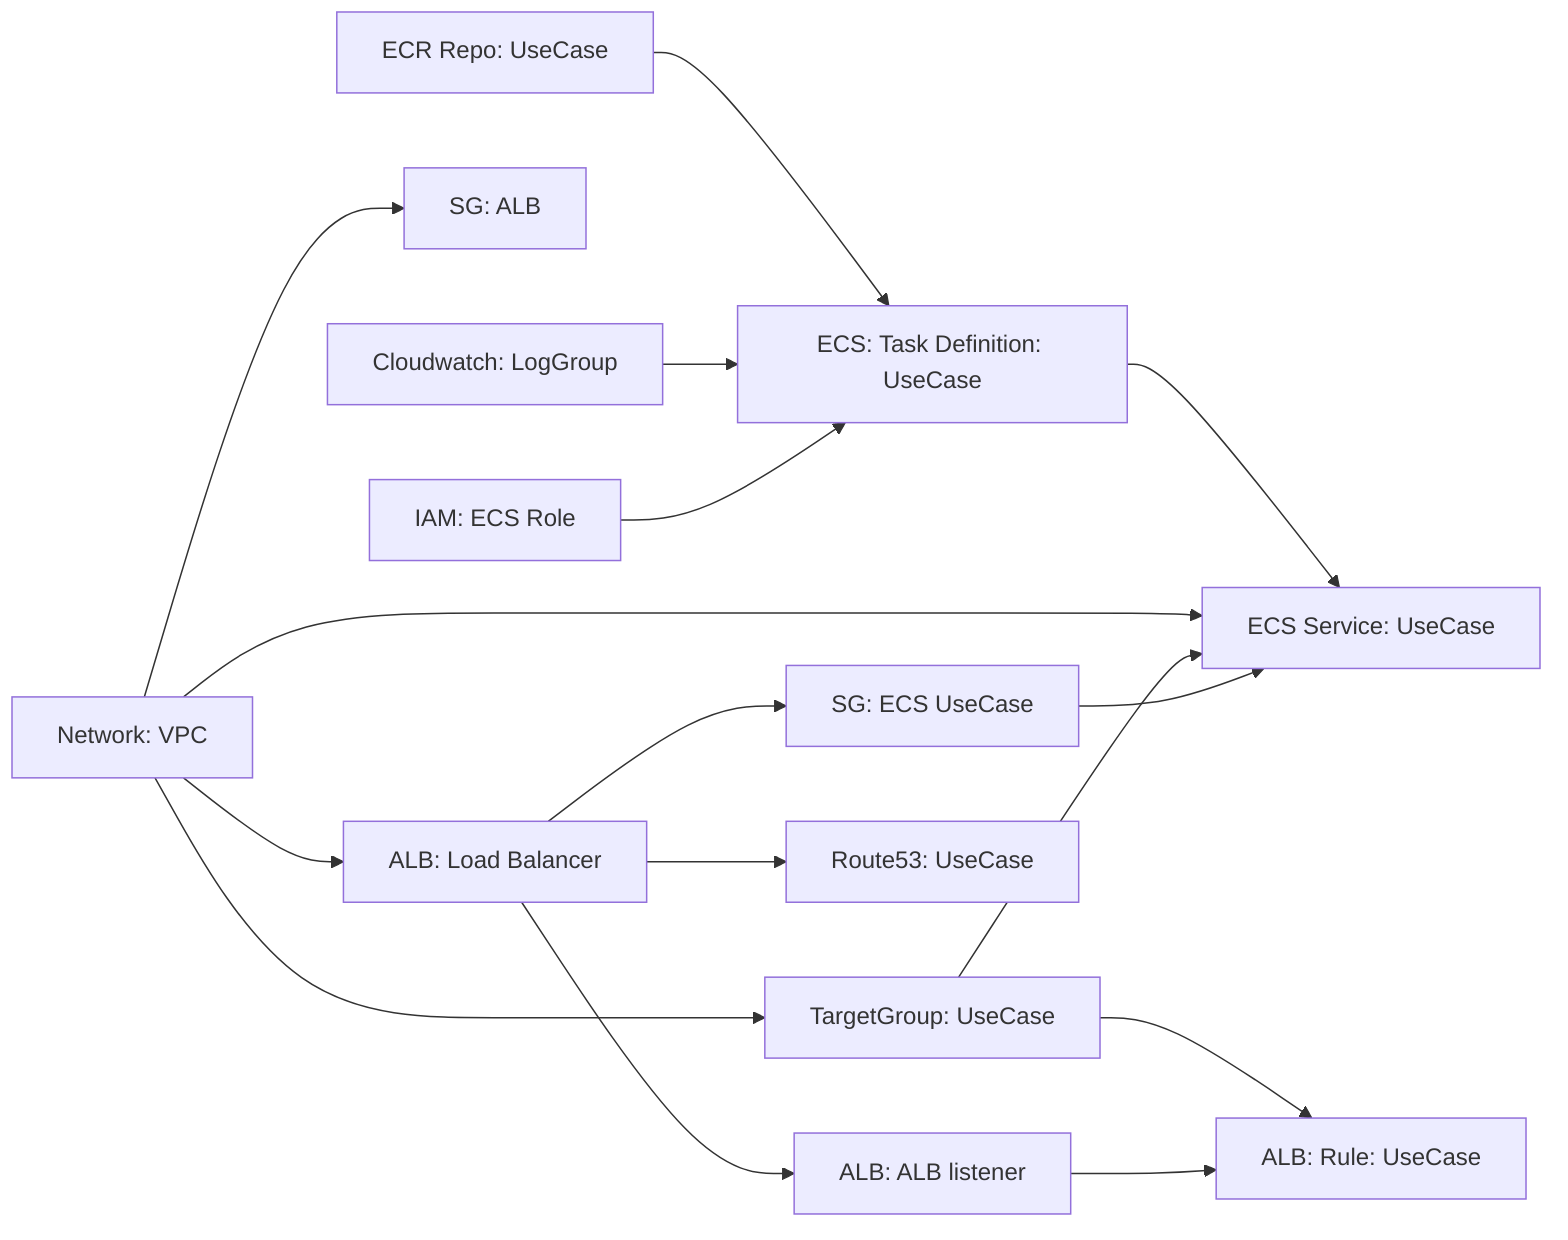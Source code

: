 flowchart LR
    vpc[Network: VPC] --> alb[ALB: Load Balancer]
    vpc --> sg_alb[SG: ALB]
    alb --> sg_ecs[SG: ECS UseCase]
    alb --> alb_l[ALB: ALB listener]
    vpc --> tgt_g[TargetGroup: UseCase]
    tgt_g --> alb_rg[ALB: Rule: UseCase]
    alb_l --> alb_rg
    alb --> rt53_g[Route53: UseCase]
    ecr_g[ECR Repo: UseCase] --> td_g[ECS: Task Definition: UseCase]
    cw_log[Cloudwatch: LogGroup] --> td_g
    irole[IAM: ECS Role] --> td_g
    td_g --> svc_g[ECS Service: UseCase]
    vpc --> svc_g
    tgt_g --> svc_g
    sg_ecs --> svc_g